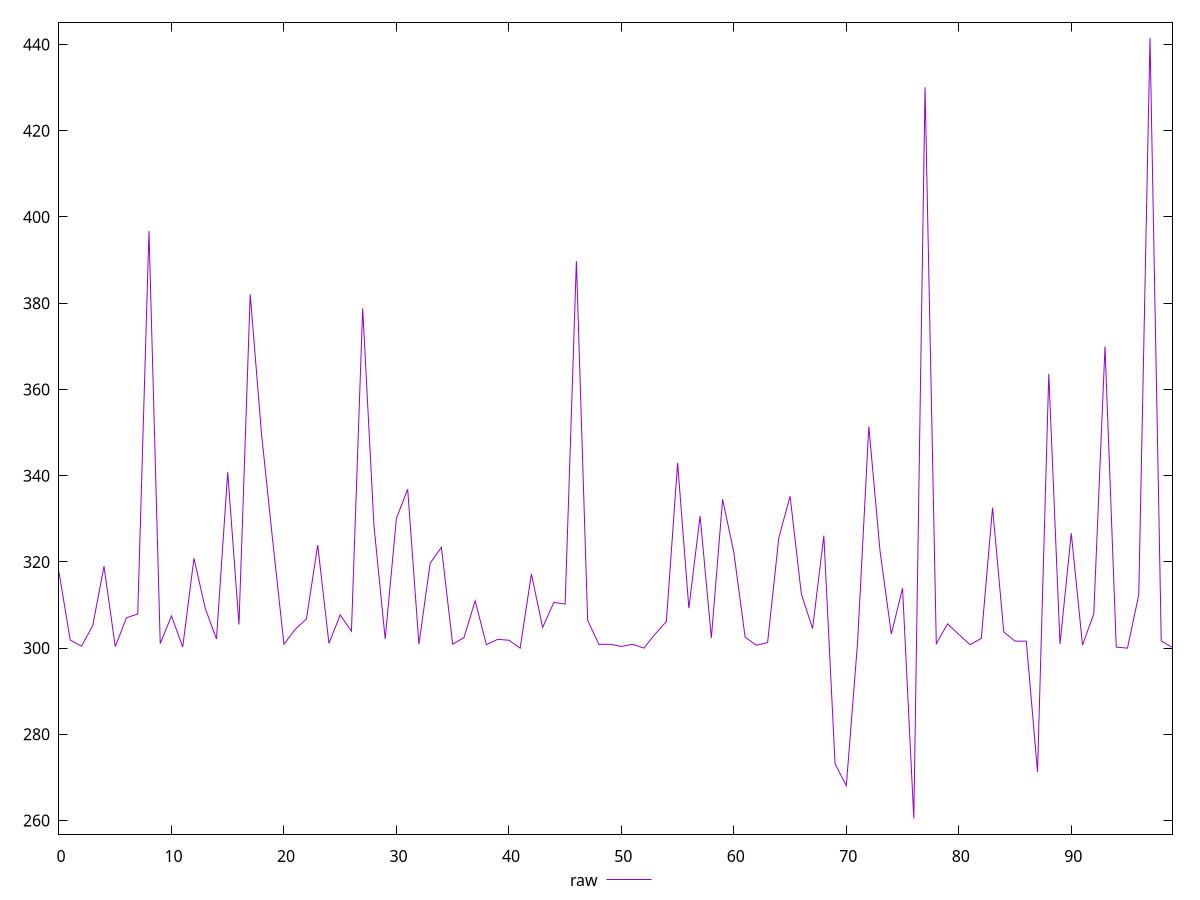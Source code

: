 reset

$raw <<EOF
0 317.602
1 301.874
2 300.448
3 305.224
4 318.984
5 300.348
6 307.042
7 307.914
8 396.726
9 301.052
10 307.472
11 300.262
12 320.83
13 309.248
14 302.09600000083447
15 340.794
16 305.47
17 382.08799999999997
18 349.83799999999997
19 324.894
20 300.908
21 304.36
22 306.776
23 323.90199999976903
24 301.088
25 307.69
26 303.916
27 378.806
28 328.488
29 302.15
30 330.116
31 336.85
32 300.886
33 319.704
34 323.388
35 300.904
36 302.432
37 310.964
38 300.798
39 302.034
40 301.836
41 300
42 317.196
43 304.798
44 310.608
45 310.222
46 389.74800000000005
47 306.47
48 300.874
49 300.894
50 300.392
51 300.886
52 300
53 303.258
54 306.182
55 342.95700000040233
56 309.258
57 330.658
58 302.35
59 334.5
60 322.17400000000004
61 302.556
62 300.66
63 301.284
64 325.652
65 335.218
66 312.596
67 304.518
68 326.08100000116974
69 273.1619999995455
70 268.08799999952316
71 301.262
72 351.408
73 322.472
74 303.274
75 313.908
76 260.4780000001192
77 430.078
78 301.02
79 305.63
80 303.186
81 300.792
82 302.242
83 332.586
84 303.724
85 301.622
86 301.606
87 271.2830000007525
88 363.578
89 300.942
90 326.648
91 300.714999999851
92 307.916
93 369.97400000000005
94 300.236
95 300
96 312.382
97 441.53099999949336
98 301.652
99 300.134
EOF

set key outside below
set xrange [0:99]
set yrange [256.8569400001317:445.15205999948085]
set trange [256.8569400001317:445.15205999948085]
set terminal svg size 640, 500 enhanced background rgb 'white'
set output "report_00015_2021-02-09T16-11-33.973Z/uses-rel-preconnect/samples/pages+cached/raw/values.svg"

plot $raw title "raw" with line

reset
